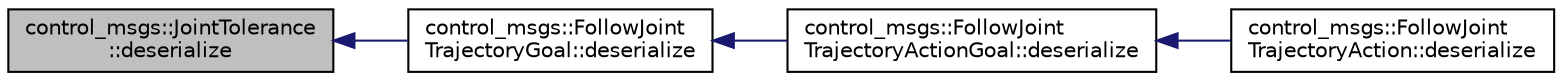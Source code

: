 digraph "control_msgs::JointTolerance::deserialize"
{
  edge [fontname="Helvetica",fontsize="10",labelfontname="Helvetica",labelfontsize="10"];
  node [fontname="Helvetica",fontsize="10",shape=record];
  rankdir="LR";
  Node1 [label="control_msgs::JointTolerance\l::deserialize",height=0.2,width=0.4,color="black", fillcolor="grey75", style="filled" fontcolor="black"];
  Node1 -> Node2 [dir="back",color="midnightblue",fontsize="10",style="solid",fontname="Helvetica"];
  Node2 [label="control_msgs::FollowJoint\lTrajectoryGoal::deserialize",height=0.2,width=0.4,color="black", fillcolor="white", style="filled",URL="$classcontrol__msgs_1_1_follow_joint_trajectory_goal.html#a5b6879044068a9e5a2b2003b3728c624"];
  Node2 -> Node3 [dir="back",color="midnightblue",fontsize="10",style="solid",fontname="Helvetica"];
  Node3 [label="control_msgs::FollowJoint\lTrajectoryActionGoal::deserialize",height=0.2,width=0.4,color="black", fillcolor="white", style="filled",URL="$classcontrol__msgs_1_1_follow_joint_trajectory_action_goal.html#a74f6976e97d096667532b45b9f5eb21c"];
  Node3 -> Node4 [dir="back",color="midnightblue",fontsize="10",style="solid",fontname="Helvetica"];
  Node4 [label="control_msgs::FollowJoint\lTrajectoryAction::deserialize",height=0.2,width=0.4,color="black", fillcolor="white", style="filled",URL="$classcontrol__msgs_1_1_follow_joint_trajectory_action.html#aa1b01e05a954dd3ea722c9a654cb9c93"];
}
